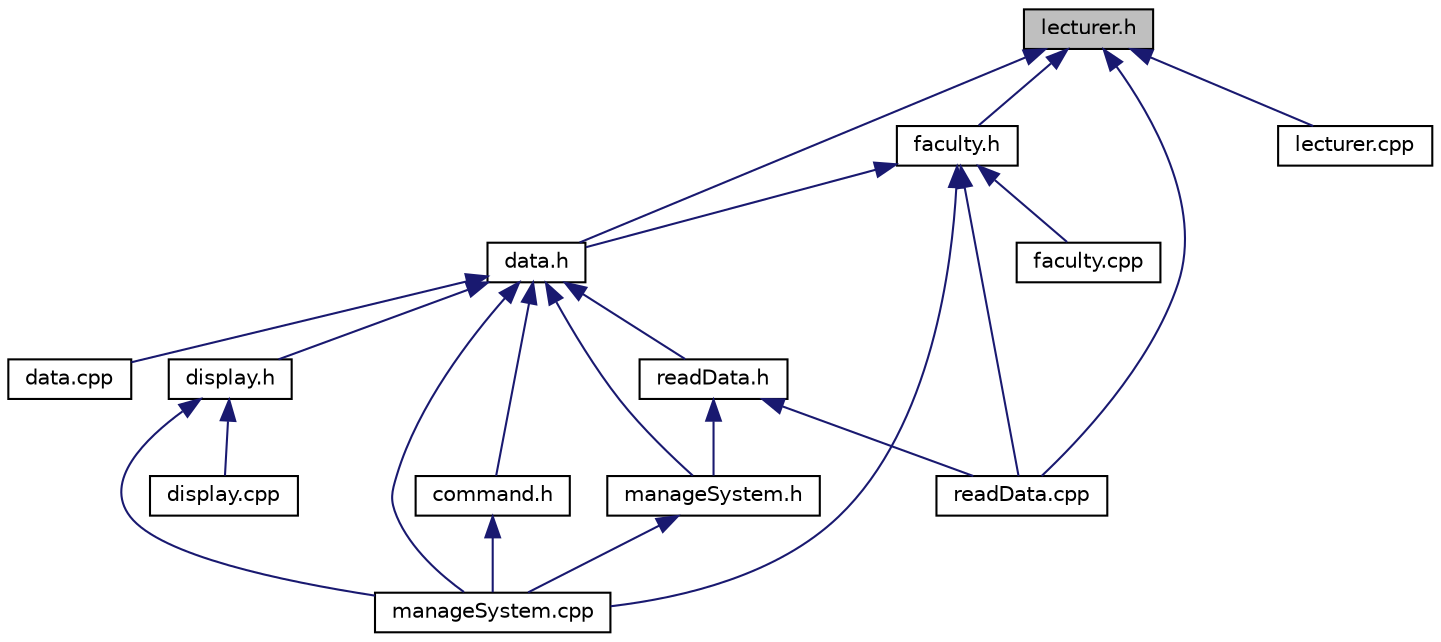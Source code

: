digraph "lecturer.h"
{
 // LATEX_PDF_SIZE
  edge [fontname="Helvetica",fontsize="10",labelfontname="Helvetica",labelfontsize="10"];
  node [fontname="Helvetica",fontsize="10",shape=record];
  Node1 [label="lecturer.h",height=0.2,width=0.4,color="black", fillcolor="grey75", style="filled", fontcolor="black",tooltip="Khai báo lớp Lecturer và các phương thức liên quan đến giảng viên."];
  Node1 -> Node2 [dir="back",color="midnightblue",fontsize="10",style="solid",fontname="Helvetica"];
  Node2 [label="data.h",height=0.2,width=0.4,color="black", fillcolor="white", style="filled",URL="$data_8h.html",tooltip="Khai báo các lớp cơ sở dữ liệu cho sinh viên, giảng viên và khoa."];
  Node2 -> Node3 [dir="back",color="midnightblue",fontsize="10",style="solid",fontname="Helvetica"];
  Node3 [label="command.h",height=0.2,width=0.4,color="black", fillcolor="white", style="filled",URL="$command_8h.html",tooltip="Khai báo các lớp lệnh cho hệ thống quản lý sinh viên."];
  Node3 -> Node4 [dir="back",color="midnightblue",fontsize="10",style="solid",fontname="Helvetica"];
  Node4 [label="manageSystem.cpp",height=0.2,width=0.4,color="black", fillcolor="white", style="filled",URL="$manageSystem_8cpp.html",tooltip="Triển khai lớp UniversitySystem cho hệ thống quản lý sinh viên."];
  Node2 -> Node5 [dir="back",color="midnightblue",fontsize="10",style="solid",fontname="Helvetica"];
  Node5 [label="data.cpp",height=0.2,width=0.4,color="black", fillcolor="white", style="filled",URL="$data_8cpp.html",tooltip="Triển khai các lớp cơ sở dữ liệu cho sinh viên, giảng viên và khoa."];
  Node2 -> Node6 [dir="back",color="midnightblue",fontsize="10",style="solid",fontname="Helvetica"];
  Node6 [label="display.h",height=0.2,width=0.4,color="black", fillcolor="white", style="filled",URL="$display_8h.html",tooltip="Khai báo các lớp hiển thị cho cơ sở dữ liệu sinh viên, giảng viên và khoa."];
  Node6 -> Node7 [dir="back",color="midnightblue",fontsize="10",style="solid",fontname="Helvetica"];
  Node7 [label="display.cpp",height=0.2,width=0.4,color="black", fillcolor="white", style="filled",URL="$display_8cpp.html",tooltip="Triển khai các lớp hiển thị cho cơ sở dữ liệu sinh viên, giảng viên và khoa."];
  Node6 -> Node4 [dir="back",color="midnightblue",fontsize="10",style="solid",fontname="Helvetica"];
  Node2 -> Node8 [dir="back",color="midnightblue",fontsize="10",style="solid",fontname="Helvetica"];
  Node8 [label="manageSystem.h",height=0.2,width=0.4,color="black", fillcolor="white", style="filled",URL="$manageSystem_8h.html",tooltip="Triển khai lớp UniversitySystem cho hệ thống quản lý sinh viên."];
  Node8 -> Node4 [dir="back",color="midnightblue",fontsize="10",style="solid",fontname="Helvetica"];
  Node2 -> Node9 [dir="back",color="midnightblue",fontsize="10",style="solid",fontname="Helvetica"];
  Node9 [label="readData.h",height=0.2,width=0.4,color="black", fillcolor="white", style="filled",URL="$readData_8h.html",tooltip="Khai báo các lớp đọc dữ liệu từ file."];
  Node9 -> Node8 [dir="back",color="midnightblue",fontsize="10",style="solid",fontname="Helvetica"];
  Node9 -> Node10 [dir="back",color="midnightblue",fontsize="10",style="solid",fontname="Helvetica"];
  Node10 [label="readData.cpp",height=0.2,width=0.4,color="black", fillcolor="white", style="filled",URL="$readData_8cpp.html",tooltip="thực hiện các hàm đọc dữ liệu từ file cho các lớp Faculty, Lecturer và Student."];
  Node2 -> Node4 [dir="back",color="midnightblue",fontsize="10",style="solid",fontname="Helvetica"];
  Node1 -> Node11 [dir="back",color="midnightblue",fontsize="10",style="solid",fontname="Helvetica"];
  Node11 [label="faculty.h",height=0.2,width=0.4,color="black", fillcolor="white", style="filled",URL="$faculty_8h.html",tooltip="Khai báo lớp Faculty và các phương thức liên quan đến khoa."];
  Node11 -> Node2 [dir="back",color="midnightblue",fontsize="10",style="solid",fontname="Helvetica"];
  Node11 -> Node12 [dir="back",color="midnightblue",fontsize="10",style="solid",fontname="Helvetica"];
  Node12 [label="faculty.cpp",height=0.2,width=0.4,color="black", fillcolor="white", style="filled",URL="$faculty_8cpp.html",tooltip="Triển khai các lớp liên quan đến khoa."];
  Node11 -> Node4 [dir="back",color="midnightblue",fontsize="10",style="solid",fontname="Helvetica"];
  Node11 -> Node10 [dir="back",color="midnightblue",fontsize="10",style="solid",fontname="Helvetica"];
  Node1 -> Node13 [dir="back",color="midnightblue",fontsize="10",style="solid",fontname="Helvetica"];
  Node13 [label="lecturer.cpp",height=0.2,width=0.4,color="black", fillcolor="white", style="filled",URL="$lecturer_8cpp.html",tooltip="Triển khai các lớp liên quan đến giảng viên."];
  Node1 -> Node10 [dir="back",color="midnightblue",fontsize="10",style="solid",fontname="Helvetica"];
}

